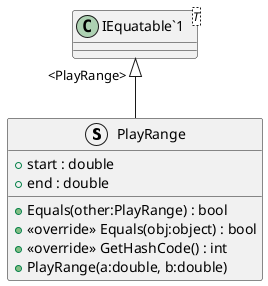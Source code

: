 @startuml
struct PlayRange {
    + Equals(other:PlayRange) : bool
    + <<override>> Equals(obj:object) : bool
    + <<override>> GetHashCode() : int
    + PlayRange(a:double, b:double)
    + start : double
    + end : double
}
class "IEquatable`1"<T> {
}
"IEquatable`1" "<PlayRange>" <|-- PlayRange
@enduml
